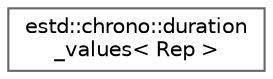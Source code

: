 digraph "Graphical Class Hierarchy"
{
 // LATEX_PDF_SIZE
  bgcolor="transparent";
  edge [fontname=Helvetica,fontsize=10,labelfontname=Helvetica,labelfontsize=10];
  node [fontname=Helvetica,fontsize=10,shape=box,height=0.2,width=0.4];
  rankdir="LR";
  Node0 [id="Node000000",label="estd::chrono::duration\l_values\< Rep \>",height=0.2,width=0.4,color="grey40", fillcolor="white", style="filled",URL="$d6/da5/structestd_1_1chrono_1_1duration__values.html",tooltip=" "];
}
